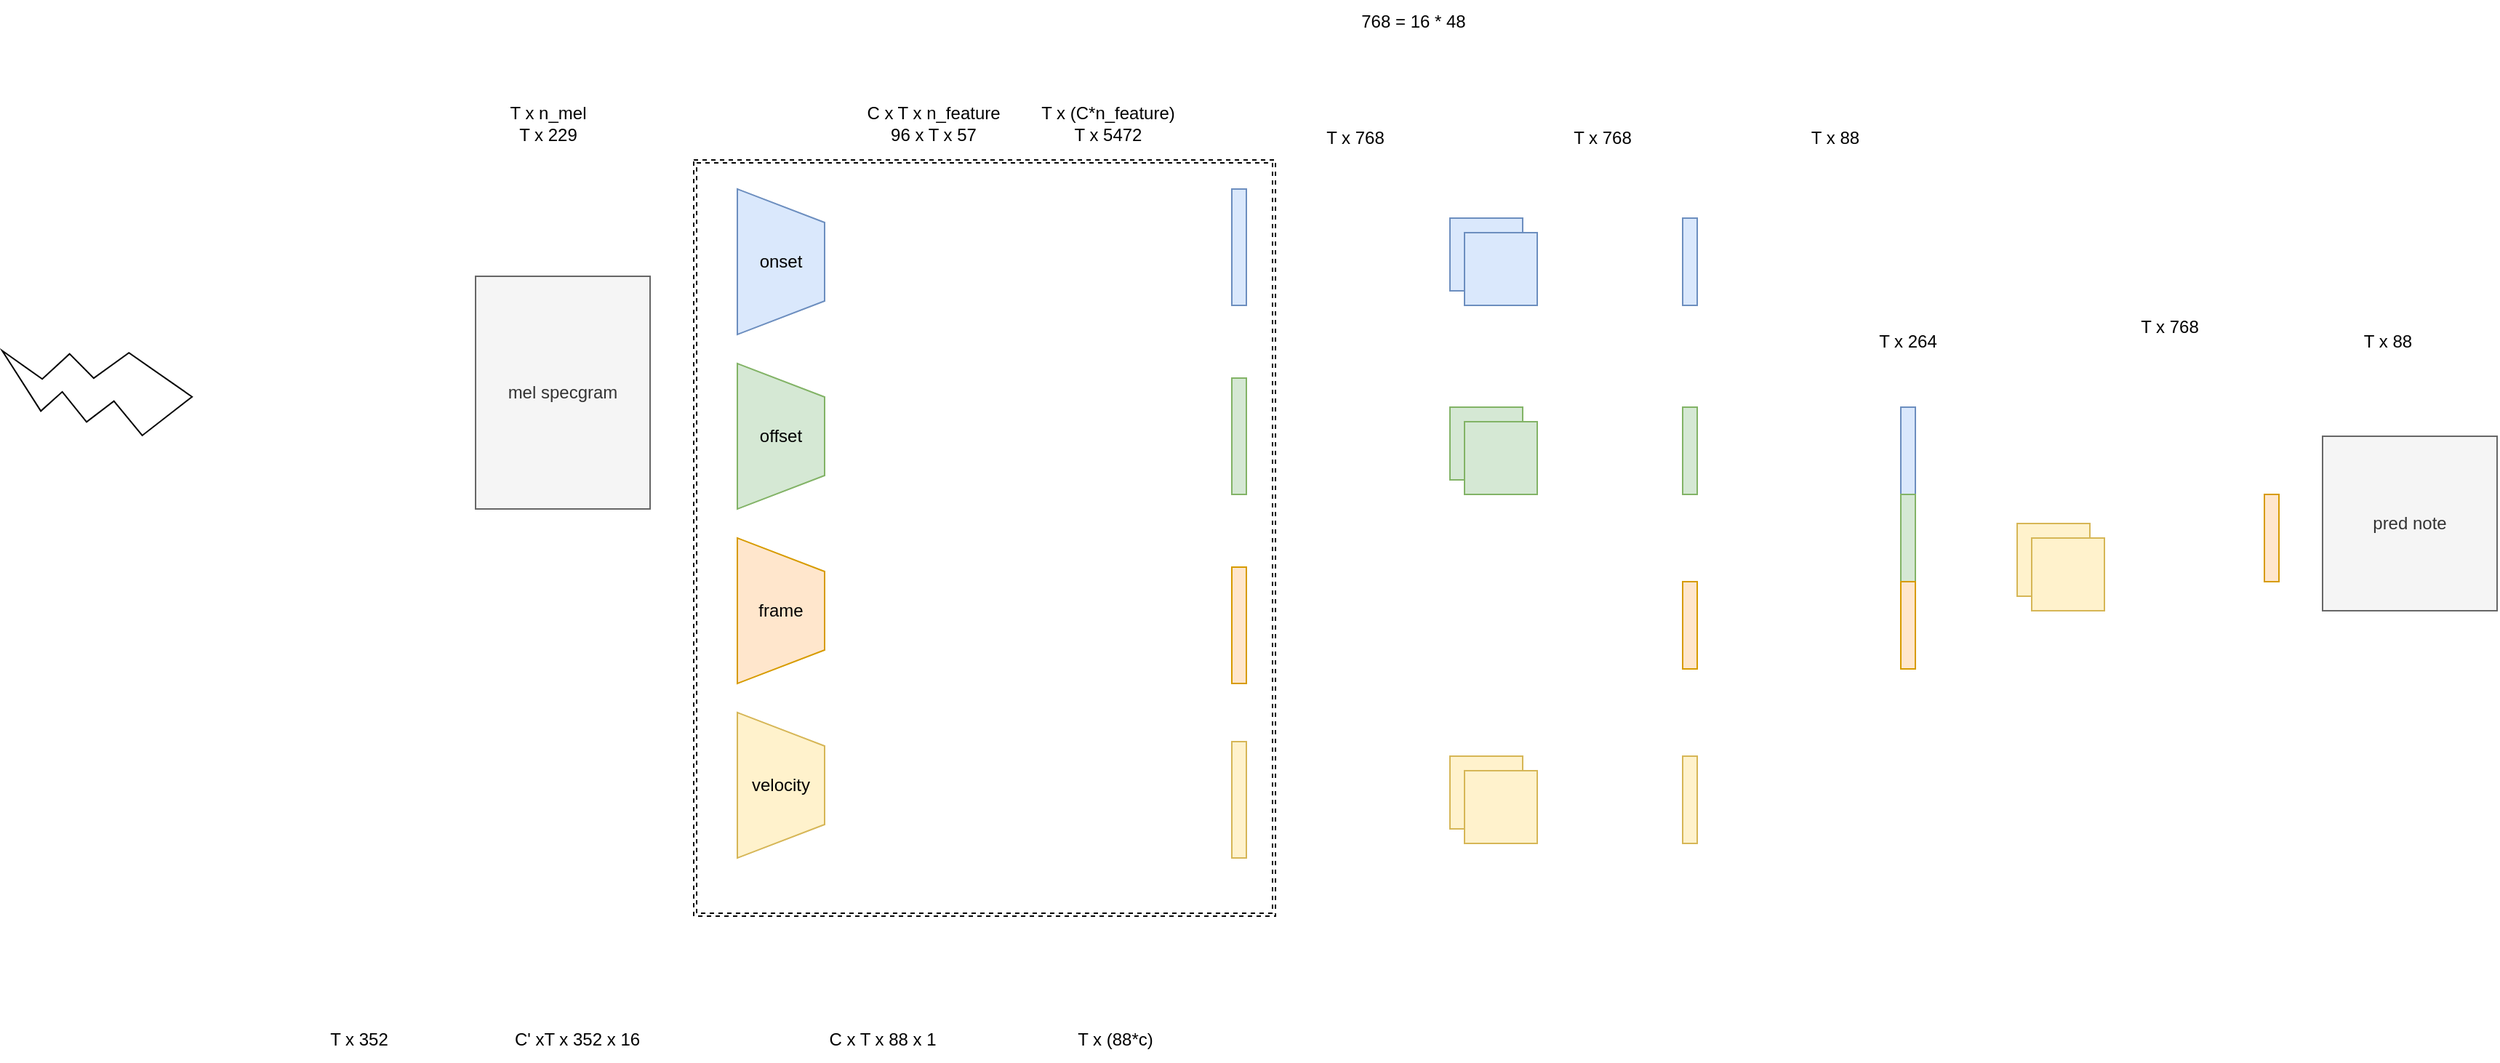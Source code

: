 <mxfile version="15.7.3" type="device" pages="2"><diagram id="9CNkjfyugeLP_BhGNxf5" name="第 1 页"><mxGraphModel dx="1382" dy="816" grid="1" gridSize="10" guides="1" tooltips="1" connect="1" arrows="1" fold="1" page="1" pageScale="1" pageWidth="800" pageHeight="880" math="0" shadow="0"><root><mxCell id="0"/><mxCell id="1" parent="0"/><mxCell id="u9smlWYhbCbwP6S9gWCT-49" value="" style="shape=ext;double=1;rounded=0;whiteSpace=wrap;html=1;dashed=1;" vertex="1" parent="1"><mxGeometry x="530" y="140" width="400" height="520" as="geometry"/></mxCell><mxCell id="HdWVpshHW7WnAFvf6HPR-1" value="mel specgram" style="rounded=0;whiteSpace=wrap;html=1;fillColor=#f5f5f5;fontColor=#333333;strokeColor=#666666;" parent="1" vertex="1"><mxGeometry x="380" y="220" width="120" height="160" as="geometry"/></mxCell><mxCell id="u9smlWYhbCbwP6S9gWCT-1" value="" style="verticalLabelPosition=bottom;verticalAlign=top;html=1;shape=mxgraph.basic.flash;rotation=89;" vertex="1" parent="1"><mxGeometry x="90" y="235" width="60" height="130" as="geometry"/></mxCell><mxCell id="u9smlWYhbCbwP6S9gWCT-2" value="T x n_mel&lt;br&gt;T x 229" style="text;html=1;strokeColor=none;fillColor=none;align=center;verticalAlign=middle;whiteSpace=wrap;rounded=0;" vertex="1" parent="1"><mxGeometry x="400" y="100" width="60" height="30" as="geometry"/></mxCell><mxCell id="u9smlWYhbCbwP6S9gWCT-3" value="pred note" style="rounded=0;whiteSpace=wrap;html=1;fillColor=#f5f5f5;fontColor=#333333;strokeColor=#666666;" vertex="1" parent="1"><mxGeometry x="1650" y="330" width="120" height="120" as="geometry"/></mxCell><mxCell id="u9smlWYhbCbwP6S9gWCT-5" value="onset" style="verticalLabelPosition=middle;verticalAlign=middle;html=1;shape=trapezoid;perimeter=trapezoidPerimeter;whiteSpace=wrap;size=0.23;arcSize=10;flipV=0;labelPosition=center;align=center;fillColor=#dae8fc;strokeColor=#6c8ebf;rotation=90;horizontal=0;flipH=0;" vertex="1" parent="1"><mxGeometry x="540" y="180" width="100" height="60" as="geometry"/></mxCell><mxCell id="u9smlWYhbCbwP6S9gWCT-6" value="offset" style="verticalLabelPosition=middle;verticalAlign=middle;html=1;shape=trapezoid;perimeter=trapezoidPerimeter;whiteSpace=wrap;size=0.23;arcSize=10;flipV=0;labelPosition=center;align=center;fillColor=#d5e8d4;strokeColor=#82b366;rotation=90;horizontal=0;flipH=0;" vertex="1" parent="1"><mxGeometry x="540" y="300" width="100" height="60" as="geometry"/></mxCell><mxCell id="u9smlWYhbCbwP6S9gWCT-7" value="frame" style="verticalLabelPosition=middle;verticalAlign=middle;html=1;shape=trapezoid;perimeter=trapezoidPerimeter;whiteSpace=wrap;size=0.23;arcSize=10;flipV=0;labelPosition=center;align=center;fillColor=#ffe6cc;strokeColor=#d79b00;rotation=90;horizontal=0;flipH=0;" vertex="1" parent="1"><mxGeometry x="540" y="420" width="100" height="60" as="geometry"/></mxCell><mxCell id="u9smlWYhbCbwP6S9gWCT-8" value="velocity" style="verticalLabelPosition=middle;verticalAlign=middle;html=1;shape=trapezoid;perimeter=trapezoidPerimeter;whiteSpace=wrap;size=0.23;arcSize=10;flipV=0;labelPosition=center;align=center;fillColor=#fff2cc;strokeColor=#d6b656;rotation=90;horizontal=0;flipH=0;" vertex="1" parent="1"><mxGeometry x="540" y="540" width="100" height="60" as="geometry"/></mxCell><mxCell id="u9smlWYhbCbwP6S9gWCT-9" value="" style="whiteSpace=wrap;html=1;aspect=fixed;fillColor=#dae8fc;strokeColor=#6c8ebf;" vertex="1" parent="1"><mxGeometry x="1050" y="180" width="50" height="50" as="geometry"/></mxCell><mxCell id="u9smlWYhbCbwP6S9gWCT-11" value="" style="whiteSpace=wrap;html=1;aspect=fixed;fillColor=#dae8fc;strokeColor=#6c8ebf;" vertex="1" parent="1"><mxGeometry x="1060" y="190" width="50" height="50" as="geometry"/></mxCell><mxCell id="u9smlWYhbCbwP6S9gWCT-12" value="" style="whiteSpace=wrap;html=1;aspect=fixed;fillColor=#d5e8d4;strokeColor=#82b366;" vertex="1" parent="1"><mxGeometry x="1050" y="310" width="50" height="50" as="geometry"/></mxCell><mxCell id="u9smlWYhbCbwP6S9gWCT-13" value="" style="whiteSpace=wrap;html=1;aspect=fixed;fillColor=#d5e8d4;strokeColor=#82b366;" vertex="1" parent="1"><mxGeometry x="1060" y="320" width="50" height="50" as="geometry"/></mxCell><mxCell id="u9smlWYhbCbwP6S9gWCT-16" value="" style="whiteSpace=wrap;html=1;aspect=fixed;fillColor=#fff2cc;strokeColor=#d6b656;" vertex="1" parent="1"><mxGeometry x="1050" y="550" width="50" height="50" as="geometry"/></mxCell><mxCell id="u9smlWYhbCbwP6S9gWCT-17" value="" style="whiteSpace=wrap;html=1;aspect=fixed;fillColor=#fff2cc;strokeColor=#d6b656;" vertex="1" parent="1"><mxGeometry x="1060" y="560" width="50" height="50" as="geometry"/></mxCell><mxCell id="u9smlWYhbCbwP6S9gWCT-18" value="" style="rounded=0;whiteSpace=wrap;html=1;fillColor=#dae8fc;strokeColor=#6c8ebf;" vertex="1" parent="1"><mxGeometry x="900" y="160" width="10" height="80" as="geometry"/></mxCell><mxCell id="u9smlWYhbCbwP6S9gWCT-19" value="" style="rounded=0;whiteSpace=wrap;html=1;fillColor=#d5e8d4;strokeColor=#82b366;" vertex="1" parent="1"><mxGeometry x="900" y="290" width="10" height="80" as="geometry"/></mxCell><mxCell id="u9smlWYhbCbwP6S9gWCT-20" value="" style="rounded=0;whiteSpace=wrap;html=1;fillColor=#ffe6cc;strokeColor=#d79b00;" vertex="1" parent="1"><mxGeometry x="900" y="420" width="10" height="80" as="geometry"/></mxCell><mxCell id="u9smlWYhbCbwP6S9gWCT-21" value="" style="rounded=0;whiteSpace=wrap;html=1;fillColor=#fff2cc;strokeColor=#d6b656;" vertex="1" parent="1"><mxGeometry x="900" y="540" width="10" height="80" as="geometry"/></mxCell><mxCell id="u9smlWYhbCbwP6S9gWCT-23" value="C x T x n_feature&lt;br&gt;96 x T x 57" style="text;html=1;strokeColor=none;fillColor=none;align=center;verticalAlign=middle;whiteSpace=wrap;rounded=0;" vertex="1" parent="1"><mxGeometry x="640" y="100" width="110" height="30" as="geometry"/></mxCell><mxCell id="u9smlWYhbCbwP6S9gWCT-24" value="T x (C*n_feature)&lt;br&gt;T x 5472" style="text;html=1;strokeColor=none;fillColor=none;align=center;verticalAlign=middle;whiteSpace=wrap;rounded=0;" vertex="1" parent="1"><mxGeometry x="760" y="100" width="110" height="30" as="geometry"/></mxCell><mxCell id="u9smlWYhbCbwP6S9gWCT-25" value="T x 768" style="text;html=1;strokeColor=none;fillColor=none;align=center;verticalAlign=middle;whiteSpace=wrap;rounded=0;" vertex="1" parent="1"><mxGeometry x="930" y="110" width="110" height="30" as="geometry"/></mxCell><mxCell id="u9smlWYhbCbwP6S9gWCT-26" value="T x 768" style="text;html=1;strokeColor=none;fillColor=none;align=center;verticalAlign=middle;whiteSpace=wrap;rounded=0;" vertex="1" parent="1"><mxGeometry x="1100" y="110" width="110" height="30" as="geometry"/></mxCell><mxCell id="u9smlWYhbCbwP6S9gWCT-27" value="" style="rounded=0;whiteSpace=wrap;html=1;fillColor=#dae8fc;strokeColor=#6c8ebf;" vertex="1" parent="1"><mxGeometry x="1210" y="180" width="10" height="60" as="geometry"/></mxCell><mxCell id="u9smlWYhbCbwP6S9gWCT-28" value="" style="rounded=0;whiteSpace=wrap;html=1;fillColor=#d5e8d4;strokeColor=#82b366;" vertex="1" parent="1"><mxGeometry x="1210" y="310" width="10" height="60" as="geometry"/></mxCell><mxCell id="u9smlWYhbCbwP6S9gWCT-29" value="" style="rounded=0;whiteSpace=wrap;html=1;fillColor=#ffe6cc;strokeColor=#d79b00;" vertex="1" parent="1"><mxGeometry x="1210" y="430" width="10" height="60" as="geometry"/></mxCell><mxCell id="u9smlWYhbCbwP6S9gWCT-30" value="" style="rounded=0;whiteSpace=wrap;html=1;fillColor=#fff2cc;strokeColor=#d6b656;" vertex="1" parent="1"><mxGeometry x="1210" y="550" width="10" height="60" as="geometry"/></mxCell><mxCell id="u9smlWYhbCbwP6S9gWCT-31" value="T x 88" style="text;html=1;strokeColor=none;fillColor=none;align=center;verticalAlign=middle;whiteSpace=wrap;rounded=0;" vertex="1" parent="1"><mxGeometry x="1260" y="110" width="110" height="30" as="geometry"/></mxCell><mxCell id="u9smlWYhbCbwP6S9gWCT-34" value="" style="whiteSpace=wrap;html=1;aspect=fixed;fillColor=#fff2cc;strokeColor=#d6b656;" vertex="1" parent="1"><mxGeometry x="1440" y="390" width="50" height="50" as="geometry"/></mxCell><mxCell id="u9smlWYhbCbwP6S9gWCT-35" value="" style="whiteSpace=wrap;html=1;aspect=fixed;fillColor=#fff2cc;strokeColor=#d6b656;" vertex="1" parent="1"><mxGeometry x="1450" y="400" width="50" height="50" as="geometry"/></mxCell><mxCell id="u9smlWYhbCbwP6S9gWCT-36" value="" style="rounded=0;whiteSpace=wrap;html=1;fillColor=#dae8fc;strokeColor=#6c8ebf;" vertex="1" parent="1"><mxGeometry x="1360" y="310" width="10" height="60" as="geometry"/></mxCell><mxCell id="u9smlWYhbCbwP6S9gWCT-37" value="" style="rounded=0;whiteSpace=wrap;html=1;fillColor=#d5e8d4;strokeColor=#82b366;" vertex="1" parent="1"><mxGeometry x="1360" y="370" width="10" height="60" as="geometry"/></mxCell><mxCell id="u9smlWYhbCbwP6S9gWCT-38" value="" style="rounded=0;whiteSpace=wrap;html=1;fillColor=#ffe6cc;strokeColor=#d79b00;" vertex="1" parent="1"><mxGeometry x="1360" y="430" width="10" height="60" as="geometry"/></mxCell><mxCell id="u9smlWYhbCbwP6S9gWCT-39" value="T x 264" style="text;html=1;strokeColor=none;fillColor=none;align=center;verticalAlign=middle;whiteSpace=wrap;rounded=0;" vertex="1" parent="1"><mxGeometry x="1310" y="250" width="110" height="30" as="geometry"/></mxCell><mxCell id="u9smlWYhbCbwP6S9gWCT-40" value="T x 768" style="text;html=1;strokeColor=none;fillColor=none;align=center;verticalAlign=middle;whiteSpace=wrap;rounded=0;" vertex="1" parent="1"><mxGeometry x="1490" y="240" width="110" height="30" as="geometry"/></mxCell><mxCell id="u9smlWYhbCbwP6S9gWCT-41" value="" style="rounded=0;whiteSpace=wrap;html=1;fillColor=#ffe6cc;strokeColor=#d79b00;" vertex="1" parent="1"><mxGeometry x="1610" y="370" width="10" height="60" as="geometry"/></mxCell><mxCell id="u9smlWYhbCbwP6S9gWCT-42" value="T x 88" style="text;html=1;strokeColor=none;fillColor=none;align=center;verticalAlign=middle;whiteSpace=wrap;rounded=0;" vertex="1" parent="1"><mxGeometry x="1640" y="250" width="110" height="30" as="geometry"/></mxCell><mxCell id="u9smlWYhbCbwP6S9gWCT-43" value="768 = 16 * 48" style="text;html=1;strokeColor=none;fillColor=none;align=center;verticalAlign=middle;whiteSpace=wrap;rounded=0;" vertex="1" parent="1"><mxGeometry x="970" y="30" width="110" height="30" as="geometry"/></mxCell><mxCell id="u9smlWYhbCbwP6S9gWCT-44" value="T x 352" style="text;html=1;strokeColor=none;fillColor=none;align=center;verticalAlign=middle;whiteSpace=wrap;rounded=0;" vertex="1" parent="1"><mxGeometry x="270" y="730" width="60" height="30" as="geometry"/></mxCell><mxCell id="u9smlWYhbCbwP6S9gWCT-45" value="C' xT x 352 x 16" style="text;html=1;strokeColor=none;fillColor=none;align=center;verticalAlign=middle;whiteSpace=wrap;rounded=0;" vertex="1" parent="1"><mxGeometry x="400" y="730" width="100" height="30" as="geometry"/></mxCell><mxCell id="u9smlWYhbCbwP6S9gWCT-46" value="C x T x 88 x 1" style="text;html=1;strokeColor=none;fillColor=none;align=center;verticalAlign=middle;whiteSpace=wrap;rounded=0;" vertex="1" parent="1"><mxGeometry x="620" y="730" width="80" height="30" as="geometry"/></mxCell><mxCell id="u9smlWYhbCbwP6S9gWCT-47" value="T x (88*c)" style="text;html=1;strokeColor=none;fillColor=none;align=center;verticalAlign=middle;whiteSpace=wrap;rounded=0;" vertex="1" parent="1"><mxGeometry x="780" y="730" width="80" height="30" as="geometry"/></mxCell></root></mxGraphModel></diagram><diagram id="u-yjSSocsIE7kTexS8IM" name="MRCD-Conv + RNN"><mxGraphModel dx="2182" dy="816" grid="1" gridSize="10" guides="1" tooltips="1" connect="1" arrows="1" fold="1" page="1" pageScale="1" pageWidth="800" pageHeight="880" math="0" shadow="0"><root><mxCell id="ldYlbirWoSzKbzEQjJMd-0"/><mxCell id="ldYlbirWoSzKbzEQjJMd-1" parent="ldYlbirWoSzKbzEQjJMd-0"/><mxCell id="ldYlbirWoSzKbzEQjJMd-3" value="" style="rounded=0;whiteSpace=wrap;html=1;fillColor=#dae8fc;strokeColor=#6c8ebf;" vertex="1" parent="ldYlbirWoSzKbzEQjJMd-1"><mxGeometry x="160" y="80" width="40" height="320" as="geometry"/></mxCell><mxCell id="ldYlbirWoSzKbzEQjJMd-4" value="352" style="text;html=1;strokeColor=none;fillColor=none;align=center;verticalAlign=middle;whiteSpace=wrap;rounded=0;" vertex="1" parent="ldYlbirWoSzKbzEQjJMd-1"><mxGeometry x="90" y="220" width="60" height="30" as="geometry"/></mxCell><mxCell id="ldYlbirWoSzKbzEQjJMd-5" value="" style="rounded=0;whiteSpace=wrap;html=1;fillColor=#dae8fc;strokeColor=#6c8ebf;" vertex="1" parent="ldYlbirWoSzKbzEQjJMd-1"><mxGeometry x="320" y="160" width="40" height="160" as="geometry"/></mxCell><mxCell id="ldYlbirWoSzKbzEQjJMd-6" value="" style="rounded=0;whiteSpace=wrap;html=1;fillColor=#dae8fc;strokeColor=#6c8ebf;" vertex="1" parent="ldYlbirWoSzKbzEQjJMd-1"><mxGeometry x="440" y="200" width="40" height="80" as="geometry"/></mxCell><mxCell id="ldYlbirWoSzKbzEQjJMd-7" value="176" style="text;html=1;strokeColor=none;fillColor=none;align=center;verticalAlign=middle;whiteSpace=wrap;rounded=0;" vertex="1" parent="ldYlbirWoSzKbzEQjJMd-1"><mxGeometry x="260" y="225" width="60" height="30" as="geometry"/></mxCell><mxCell id="ldYlbirWoSzKbzEQjJMd-8" value="88" style="text;html=1;strokeColor=none;fillColor=none;align=center;verticalAlign=middle;whiteSpace=wrap;rounded=0;" vertex="1" parent="ldYlbirWoSzKbzEQjJMd-1"><mxGeometry x="390" y="225" width="60" height="30" as="geometry"/></mxCell><mxCell id="ldYlbirWoSzKbzEQjJMd-9" value="dil= f, 2f, 3f, 4f, ..., 8f&amp;nbsp;" style="text;html=1;strokeColor=none;fillColor=none;align=center;verticalAlign=middle;whiteSpace=wrap;rounded=0;" vertex="1" parent="ldYlbirWoSzKbzEQjJMd-1"><mxGeometry x="100" y="40" width="120" height="30" as="geometry"/></mxCell><mxCell id="ldYlbirWoSzKbzEQjJMd-10" value="dil= f&amp;nbsp;" style="text;html=1;strokeColor=none;fillColor=none;align=center;verticalAlign=middle;whiteSpace=wrap;rounded=0;" vertex="1" parent="ldYlbirWoSzKbzEQjJMd-1"><mxGeometry x="280" y="100" width="120" height="30" as="geometry"/></mxCell><mxCell id="ldYlbirWoSzKbzEQjJMd-11" value="dil= f&amp;nbsp;" style="text;html=1;strokeColor=none;fillColor=none;align=center;verticalAlign=middle;whiteSpace=wrap;rounded=0;" vertex="1" parent="ldYlbirWoSzKbzEQjJMd-1"><mxGeometry x="400" y="150" width="120" height="30" as="geometry"/></mxCell><mxCell id="ldYlbirWoSzKbzEQjJMd-12" value="" style="shape=singleArrow;whiteSpace=wrap;html=1;" vertex="1" parent="ldYlbirWoSzKbzEQjJMd-1"><mxGeometry x="650" y="210" width="100" height="60" as="geometry"/></mxCell><mxCell id="ldYlbirWoSzKbzEQjJMd-13" value="LSTM" style="text;html=1;strokeColor=none;fillColor=none;align=center;verticalAlign=middle;whiteSpace=wrap;rounded=0;" vertex="1" parent="ldYlbirWoSzKbzEQjJMd-1"><mxGeometry x="660" y="190" width="70" height="30" as="geometry"/></mxCell><mxCell id="ldYlbirWoSzKbzEQjJMd-14" value="" style="rounded=0;whiteSpace=wrap;html=1;fillColor=#dae8fc;strokeColor=#6c8ebf;" vertex="1" parent="ldYlbirWoSzKbzEQjJMd-1"><mxGeometry x="790" y="200" width="40" height="80" as="geometry"/></mxCell><mxCell id="ldYlbirWoSzKbzEQjJMd-15" value="C=256" style="text;html=1;strokeColor=none;fillColor=none;align=center;verticalAlign=middle;whiteSpace=wrap;rounded=0;" vertex="1" parent="ldYlbirWoSzKbzEQjJMd-1"><mxGeometry x="420" y="290" width="80" height="30" as="geometry"/></mxCell><mxCell id="ldYlbirWoSzKbzEQjJMd-16" value="C=128" style="text;html=1;strokeColor=none;fillColor=none;align=center;verticalAlign=middle;whiteSpace=wrap;rounded=0;" vertex="1" parent="ldYlbirWoSzKbzEQjJMd-1"><mxGeometry x="260" y="330" width="120" height="30" as="geometry"/></mxCell><mxCell id="ldYlbirWoSzKbzEQjJMd-17" value="C=64" style="text;html=1;strokeColor=none;fillColor=none;align=center;verticalAlign=middle;whiteSpace=wrap;rounded=0;" vertex="1" parent="ldYlbirWoSzKbzEQjJMd-1"><mxGeometry x="110" y="410" width="120" height="30" as="geometry"/></mxCell><mxCell id="ldYlbirWoSzKbzEQjJMd-18" value="" style="rounded=0;whiteSpace=wrap;html=1;fillColor=#dae8fc;strokeColor=#6c8ebf;" vertex="1" parent="ldYlbirWoSzKbzEQjJMd-1"><mxGeometry y="80" width="40" height="320" as="geometry"/></mxCell><mxCell id="ldYlbirWoSzKbzEQjJMd-19" value="C=32" style="text;html=1;strokeColor=none;fillColor=none;align=center;verticalAlign=middle;whiteSpace=wrap;rounded=0;" vertex="1" parent="ldYlbirWoSzKbzEQjJMd-1"><mxGeometry x="-20" y="410" width="80" height="30" as="geometry"/></mxCell><mxCell id="ldYlbirWoSzKbzEQjJMd-20" value="" style="rounded=0;whiteSpace=wrap;html=1;fillColor=#dae8fc;strokeColor=#6c8ebf;" vertex="1" parent="ldYlbirWoSzKbzEQjJMd-1"><mxGeometry x="-120" y="80" width="40" height="320" as="geometry"/></mxCell><mxCell id="ldYlbirWoSzKbzEQjJMd-21" value="C=16" style="text;html=1;strokeColor=none;fillColor=none;align=center;verticalAlign=middle;whiteSpace=wrap;rounded=0;" vertex="1" parent="ldYlbirWoSzKbzEQjJMd-1"><mxGeometry x="-140" y="410" width="80" height="30" as="geometry"/></mxCell><mxCell id="ldYlbirWoSzKbzEQjJMd-22" value="C=64" style="text;html=1;strokeColor=none;fillColor=none;align=center;verticalAlign=middle;whiteSpace=wrap;rounded=0;" vertex="1" parent="ldYlbirWoSzKbzEQjJMd-1"><mxGeometry x="770" y="300" width="80" height="30" as="geometry"/></mxCell><mxCell id="ldYlbirWoSzKbzEQjJMd-23" value="" style="shape=singleArrow;whiteSpace=wrap;html=1;" vertex="1" parent="ldYlbirWoSzKbzEQjJMd-1"><mxGeometry x="870" y="210" width="100" height="60" as="geometry"/></mxCell><mxCell id="ldYlbirWoSzKbzEQjJMd-24" value="" style="rounded=0;whiteSpace=wrap;html=1;fillColor=#dae8fc;strokeColor=#6c8ebf;" vertex="1" parent="ldYlbirWoSzKbzEQjJMd-1"><mxGeometry x="570" y="200" width="40" height="80" as="geometry"/></mxCell><mxCell id="ldYlbirWoSzKbzEQjJMd-25" value="88" style="text;html=1;strokeColor=none;fillColor=none;align=center;verticalAlign=middle;whiteSpace=wrap;rounded=0;" vertex="1" parent="ldYlbirWoSzKbzEQjJMd-1"><mxGeometry x="520" y="225" width="60" height="30" as="geometry"/></mxCell><mxCell id="ldYlbirWoSzKbzEQjJMd-26" value="dil= f&amp;nbsp;" style="text;html=1;strokeColor=none;fillColor=none;align=center;verticalAlign=middle;whiteSpace=wrap;rounded=0;" vertex="1" parent="ldYlbirWoSzKbzEQjJMd-1"><mxGeometry x="530" y="150" width="120" height="30" as="geometry"/></mxCell><mxCell id="ldYlbirWoSzKbzEQjJMd-27" value="C=256" style="text;html=1;strokeColor=none;fillColor=none;align=center;verticalAlign=middle;whiteSpace=wrap;rounded=0;" vertex="1" parent="ldYlbirWoSzKbzEQjJMd-1"><mxGeometry x="550" y="290" width="80" height="30" as="geometry"/></mxCell><mxCell id="ldYlbirWoSzKbzEQjJMd-28" value="Fully connected" style="text;html=1;strokeColor=none;fillColor=none;align=center;verticalAlign=middle;whiteSpace=wrap;rounded=0;" vertex="1" parent="ldYlbirWoSzKbzEQjJMd-1"><mxGeometry x="870" y="200" width="70" height="30" as="geometry"/></mxCell><mxCell id="ldYlbirWoSzKbzEQjJMd-29" value="" style="rounded=0;whiteSpace=wrap;html=1;fillColor=#dae8fc;strokeColor=#6c8ebf;" vertex="1" parent="ldYlbirWoSzKbzEQjJMd-1"><mxGeometry x="1010" y="200" width="40" height="80" as="geometry"/></mxCell></root></mxGraphModel></diagram></mxfile>
